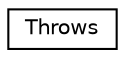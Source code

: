 digraph "Graphical Class Hierarchy"
{
  edge [fontname="Helvetica",fontsize="10",labelfontname="Helvetica",labelfontsize="10"];
  node [fontname="Helvetica",fontsize="10",shape=record];
  rankdir="LR";
  Node0 [label="Throws",height=0.2,width=0.4,color="black", fillcolor="white", style="filled",URL="$struct_throws.html"];
}
